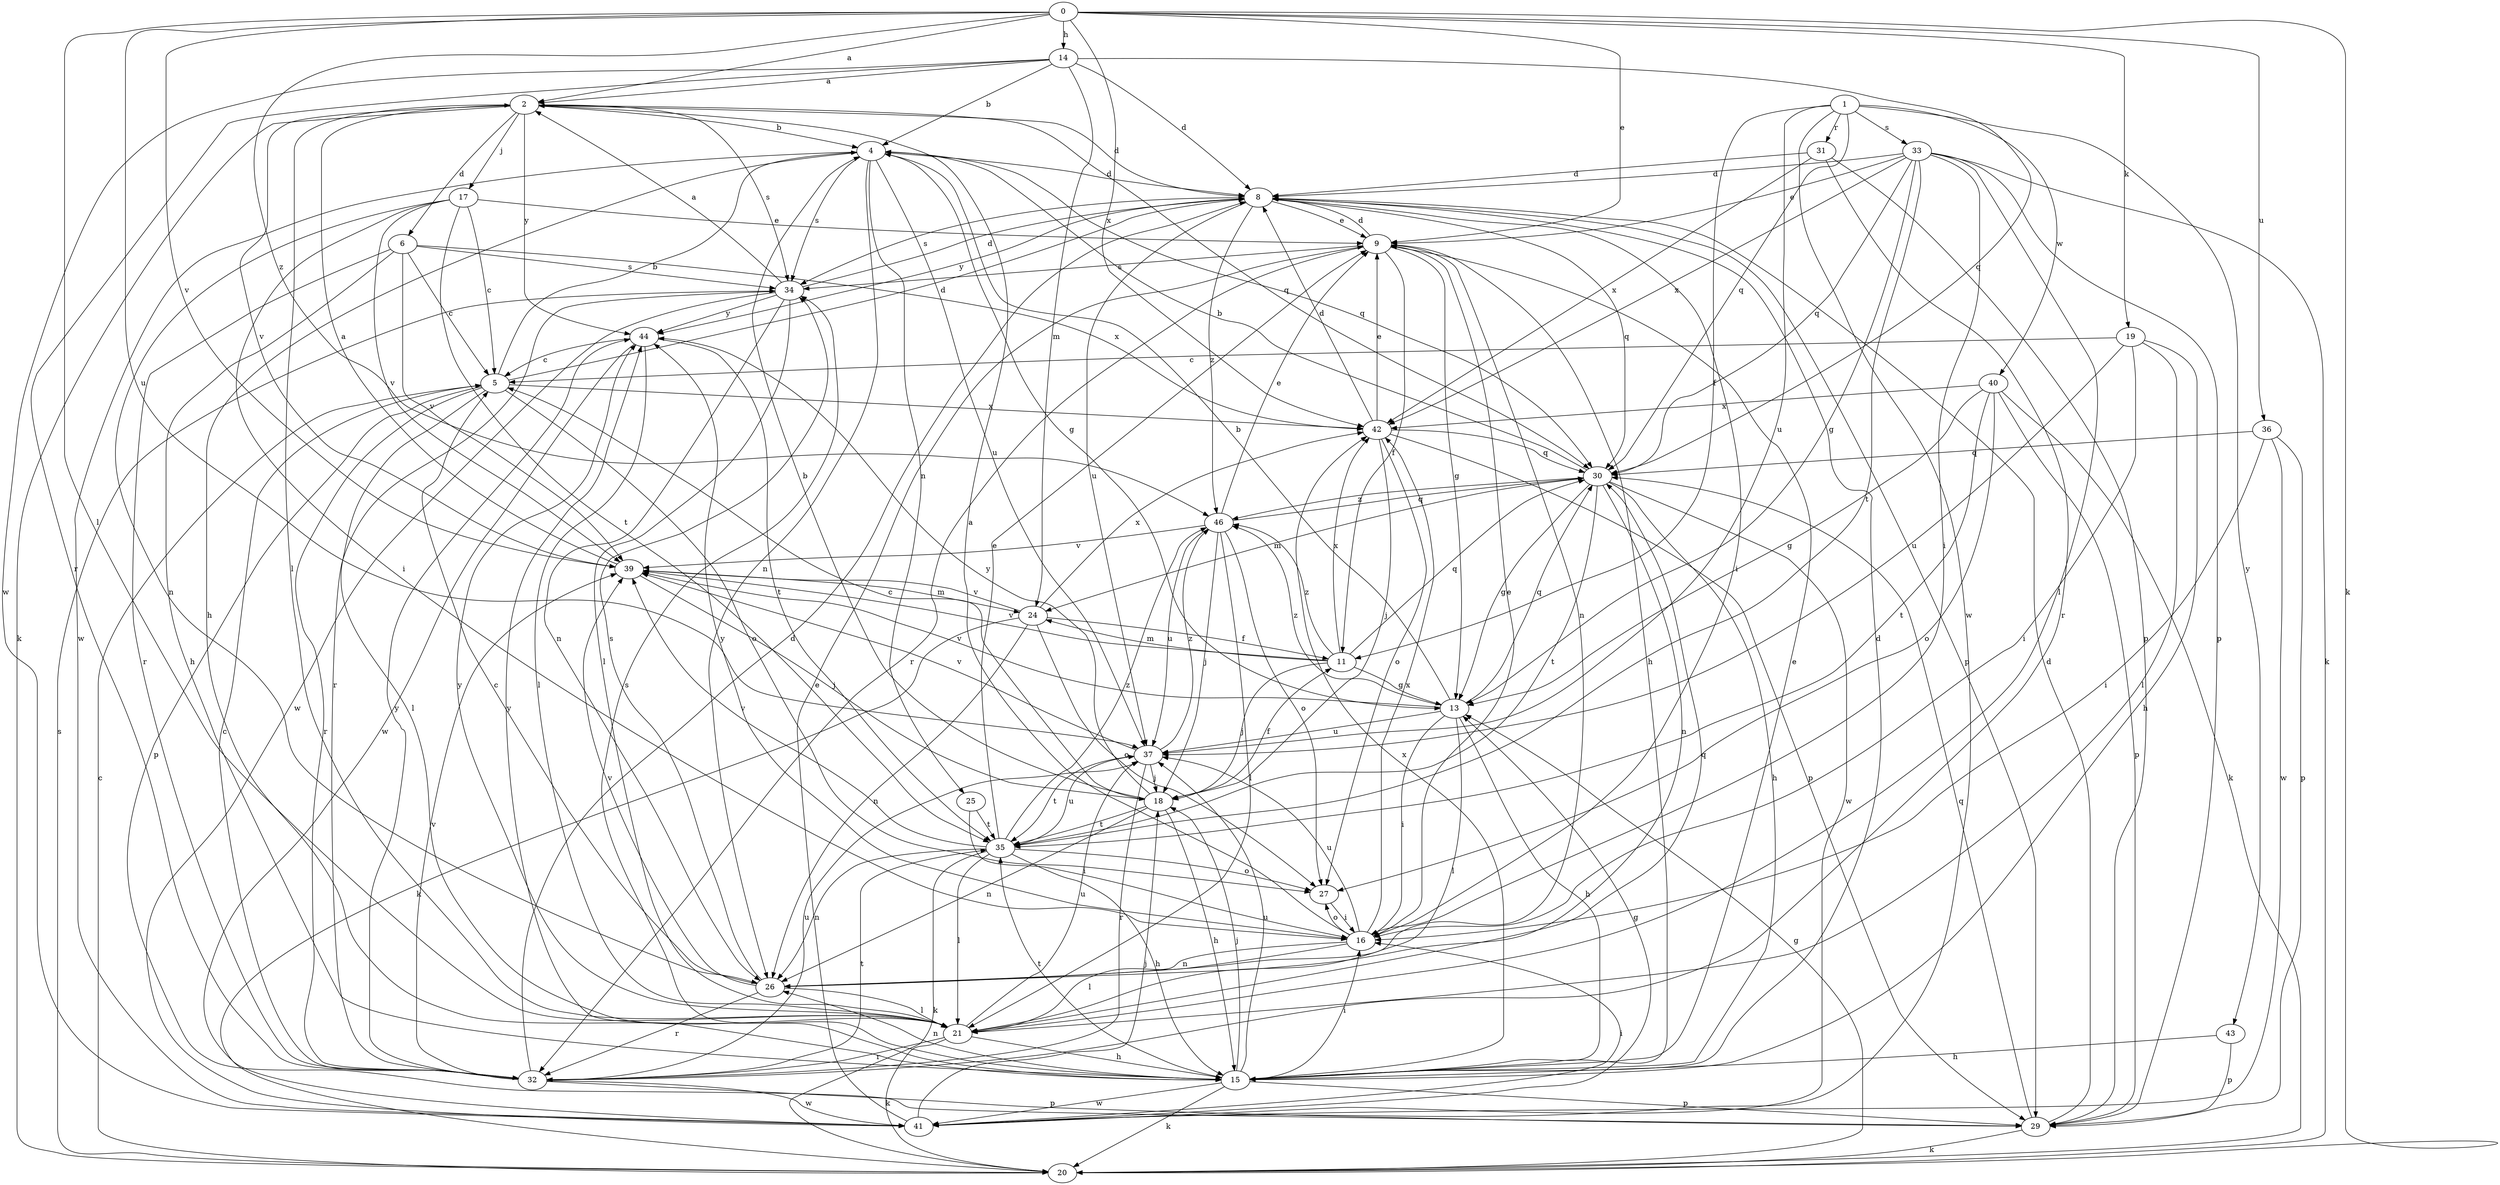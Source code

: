 strict digraph  {
0;
1;
2;
4;
5;
6;
8;
9;
11;
13;
14;
15;
16;
17;
18;
19;
20;
21;
24;
25;
26;
27;
29;
30;
31;
32;
33;
34;
35;
36;
37;
39;
40;
41;
42;
43;
44;
46;
0 -> 2  [label=a];
0 -> 9  [label=e];
0 -> 14  [label=h];
0 -> 19  [label=k];
0 -> 20  [label=k];
0 -> 21  [label=l];
0 -> 36  [label=u];
0 -> 37  [label=u];
0 -> 39  [label=v];
0 -> 42  [label=x];
0 -> 46  [label=z];
1 -> 11  [label=f];
1 -> 30  [label=q];
1 -> 31  [label=r];
1 -> 33  [label=s];
1 -> 37  [label=u];
1 -> 40  [label=w];
1 -> 41  [label=w];
1 -> 43  [label=y];
2 -> 4  [label=b];
2 -> 6  [label=d];
2 -> 8  [label=d];
2 -> 17  [label=j];
2 -> 20  [label=k];
2 -> 21  [label=l];
2 -> 30  [label=q];
2 -> 34  [label=s];
2 -> 39  [label=v];
2 -> 44  [label=y];
4 -> 8  [label=d];
4 -> 13  [label=g];
4 -> 15  [label=h];
4 -> 25  [label=n];
4 -> 26  [label=n];
4 -> 30  [label=q];
4 -> 34  [label=s];
4 -> 37  [label=u];
4 -> 41  [label=w];
5 -> 4  [label=b];
5 -> 8  [label=d];
5 -> 21  [label=l];
5 -> 27  [label=o];
5 -> 29  [label=p];
5 -> 32  [label=r];
5 -> 42  [label=x];
6 -> 5  [label=c];
6 -> 15  [label=h];
6 -> 32  [label=r];
6 -> 34  [label=s];
6 -> 39  [label=v];
6 -> 42  [label=x];
8 -> 9  [label=e];
8 -> 16  [label=i];
8 -> 29  [label=p];
8 -> 30  [label=q];
8 -> 34  [label=s];
8 -> 37  [label=u];
8 -> 44  [label=y];
8 -> 46  [label=z];
9 -> 8  [label=d];
9 -> 11  [label=f];
9 -> 13  [label=g];
9 -> 15  [label=h];
9 -> 26  [label=n];
9 -> 32  [label=r];
9 -> 34  [label=s];
11 -> 13  [label=g];
11 -> 18  [label=j];
11 -> 24  [label=m];
11 -> 30  [label=q];
11 -> 39  [label=v];
11 -> 42  [label=x];
11 -> 46  [label=z];
13 -> 4  [label=b];
13 -> 15  [label=h];
13 -> 16  [label=i];
13 -> 21  [label=l];
13 -> 30  [label=q];
13 -> 37  [label=u];
13 -> 39  [label=v];
13 -> 46  [label=z];
14 -> 2  [label=a];
14 -> 4  [label=b];
14 -> 8  [label=d];
14 -> 24  [label=m];
14 -> 30  [label=q];
14 -> 32  [label=r];
14 -> 41  [label=w];
15 -> 8  [label=d];
15 -> 9  [label=e];
15 -> 16  [label=i];
15 -> 18  [label=j];
15 -> 20  [label=k];
15 -> 26  [label=n];
15 -> 29  [label=p];
15 -> 34  [label=s];
15 -> 35  [label=t];
15 -> 37  [label=u];
15 -> 41  [label=w];
15 -> 42  [label=x];
15 -> 44  [label=y];
16 -> 2  [label=a];
16 -> 9  [label=e];
16 -> 21  [label=l];
16 -> 26  [label=n];
16 -> 27  [label=o];
16 -> 37  [label=u];
16 -> 42  [label=x];
16 -> 44  [label=y];
17 -> 5  [label=c];
17 -> 9  [label=e];
17 -> 16  [label=i];
17 -> 26  [label=n];
17 -> 35  [label=t];
17 -> 39  [label=v];
18 -> 4  [label=b];
18 -> 5  [label=c];
18 -> 11  [label=f];
18 -> 15  [label=h];
18 -> 26  [label=n];
18 -> 35  [label=t];
18 -> 44  [label=y];
19 -> 5  [label=c];
19 -> 15  [label=h];
19 -> 16  [label=i];
19 -> 21  [label=l];
19 -> 37  [label=u];
20 -> 5  [label=c];
20 -> 13  [label=g];
20 -> 34  [label=s];
21 -> 15  [label=h];
21 -> 20  [label=k];
21 -> 30  [label=q];
21 -> 32  [label=r];
21 -> 37  [label=u];
21 -> 44  [label=y];
24 -> 11  [label=f];
24 -> 20  [label=k];
24 -> 26  [label=n];
24 -> 27  [label=o];
24 -> 39  [label=v];
24 -> 42  [label=x];
25 -> 16  [label=i];
25 -> 35  [label=t];
26 -> 5  [label=c];
26 -> 21  [label=l];
26 -> 32  [label=r];
26 -> 34  [label=s];
26 -> 39  [label=v];
27 -> 16  [label=i];
29 -> 8  [label=d];
29 -> 20  [label=k];
29 -> 30  [label=q];
30 -> 4  [label=b];
30 -> 13  [label=g];
30 -> 15  [label=h];
30 -> 24  [label=m];
30 -> 26  [label=n];
30 -> 35  [label=t];
30 -> 41  [label=w];
30 -> 46  [label=z];
31 -> 8  [label=d];
31 -> 29  [label=p];
31 -> 32  [label=r];
31 -> 42  [label=x];
32 -> 5  [label=c];
32 -> 8  [label=d];
32 -> 29  [label=p];
32 -> 35  [label=t];
32 -> 37  [label=u];
32 -> 39  [label=v];
32 -> 41  [label=w];
32 -> 44  [label=y];
33 -> 8  [label=d];
33 -> 9  [label=e];
33 -> 13  [label=g];
33 -> 16  [label=i];
33 -> 20  [label=k];
33 -> 21  [label=l];
33 -> 29  [label=p];
33 -> 30  [label=q];
33 -> 35  [label=t];
33 -> 42  [label=x];
34 -> 2  [label=a];
34 -> 8  [label=d];
34 -> 21  [label=l];
34 -> 26  [label=n];
34 -> 32  [label=r];
34 -> 41  [label=w];
34 -> 44  [label=y];
35 -> 9  [label=e];
35 -> 15  [label=h];
35 -> 20  [label=k];
35 -> 21  [label=l];
35 -> 26  [label=n];
35 -> 27  [label=o];
35 -> 37  [label=u];
35 -> 39  [label=v];
35 -> 46  [label=z];
36 -> 16  [label=i];
36 -> 29  [label=p];
36 -> 30  [label=q];
36 -> 41  [label=w];
37 -> 18  [label=j];
37 -> 32  [label=r];
37 -> 35  [label=t];
37 -> 39  [label=v];
37 -> 46  [label=z];
39 -> 2  [label=a];
39 -> 18  [label=j];
39 -> 24  [label=m];
40 -> 13  [label=g];
40 -> 20  [label=k];
40 -> 27  [label=o];
40 -> 29  [label=p];
40 -> 35  [label=t];
40 -> 42  [label=x];
41 -> 9  [label=e];
41 -> 13  [label=g];
41 -> 16  [label=i];
41 -> 18  [label=j];
42 -> 8  [label=d];
42 -> 9  [label=e];
42 -> 18  [label=j];
42 -> 27  [label=o];
42 -> 29  [label=p];
42 -> 30  [label=q];
43 -> 15  [label=h];
43 -> 29  [label=p];
44 -> 5  [label=c];
44 -> 21  [label=l];
44 -> 35  [label=t];
44 -> 41  [label=w];
46 -> 9  [label=e];
46 -> 18  [label=j];
46 -> 21  [label=l];
46 -> 27  [label=o];
46 -> 30  [label=q];
46 -> 37  [label=u];
46 -> 39  [label=v];
}
